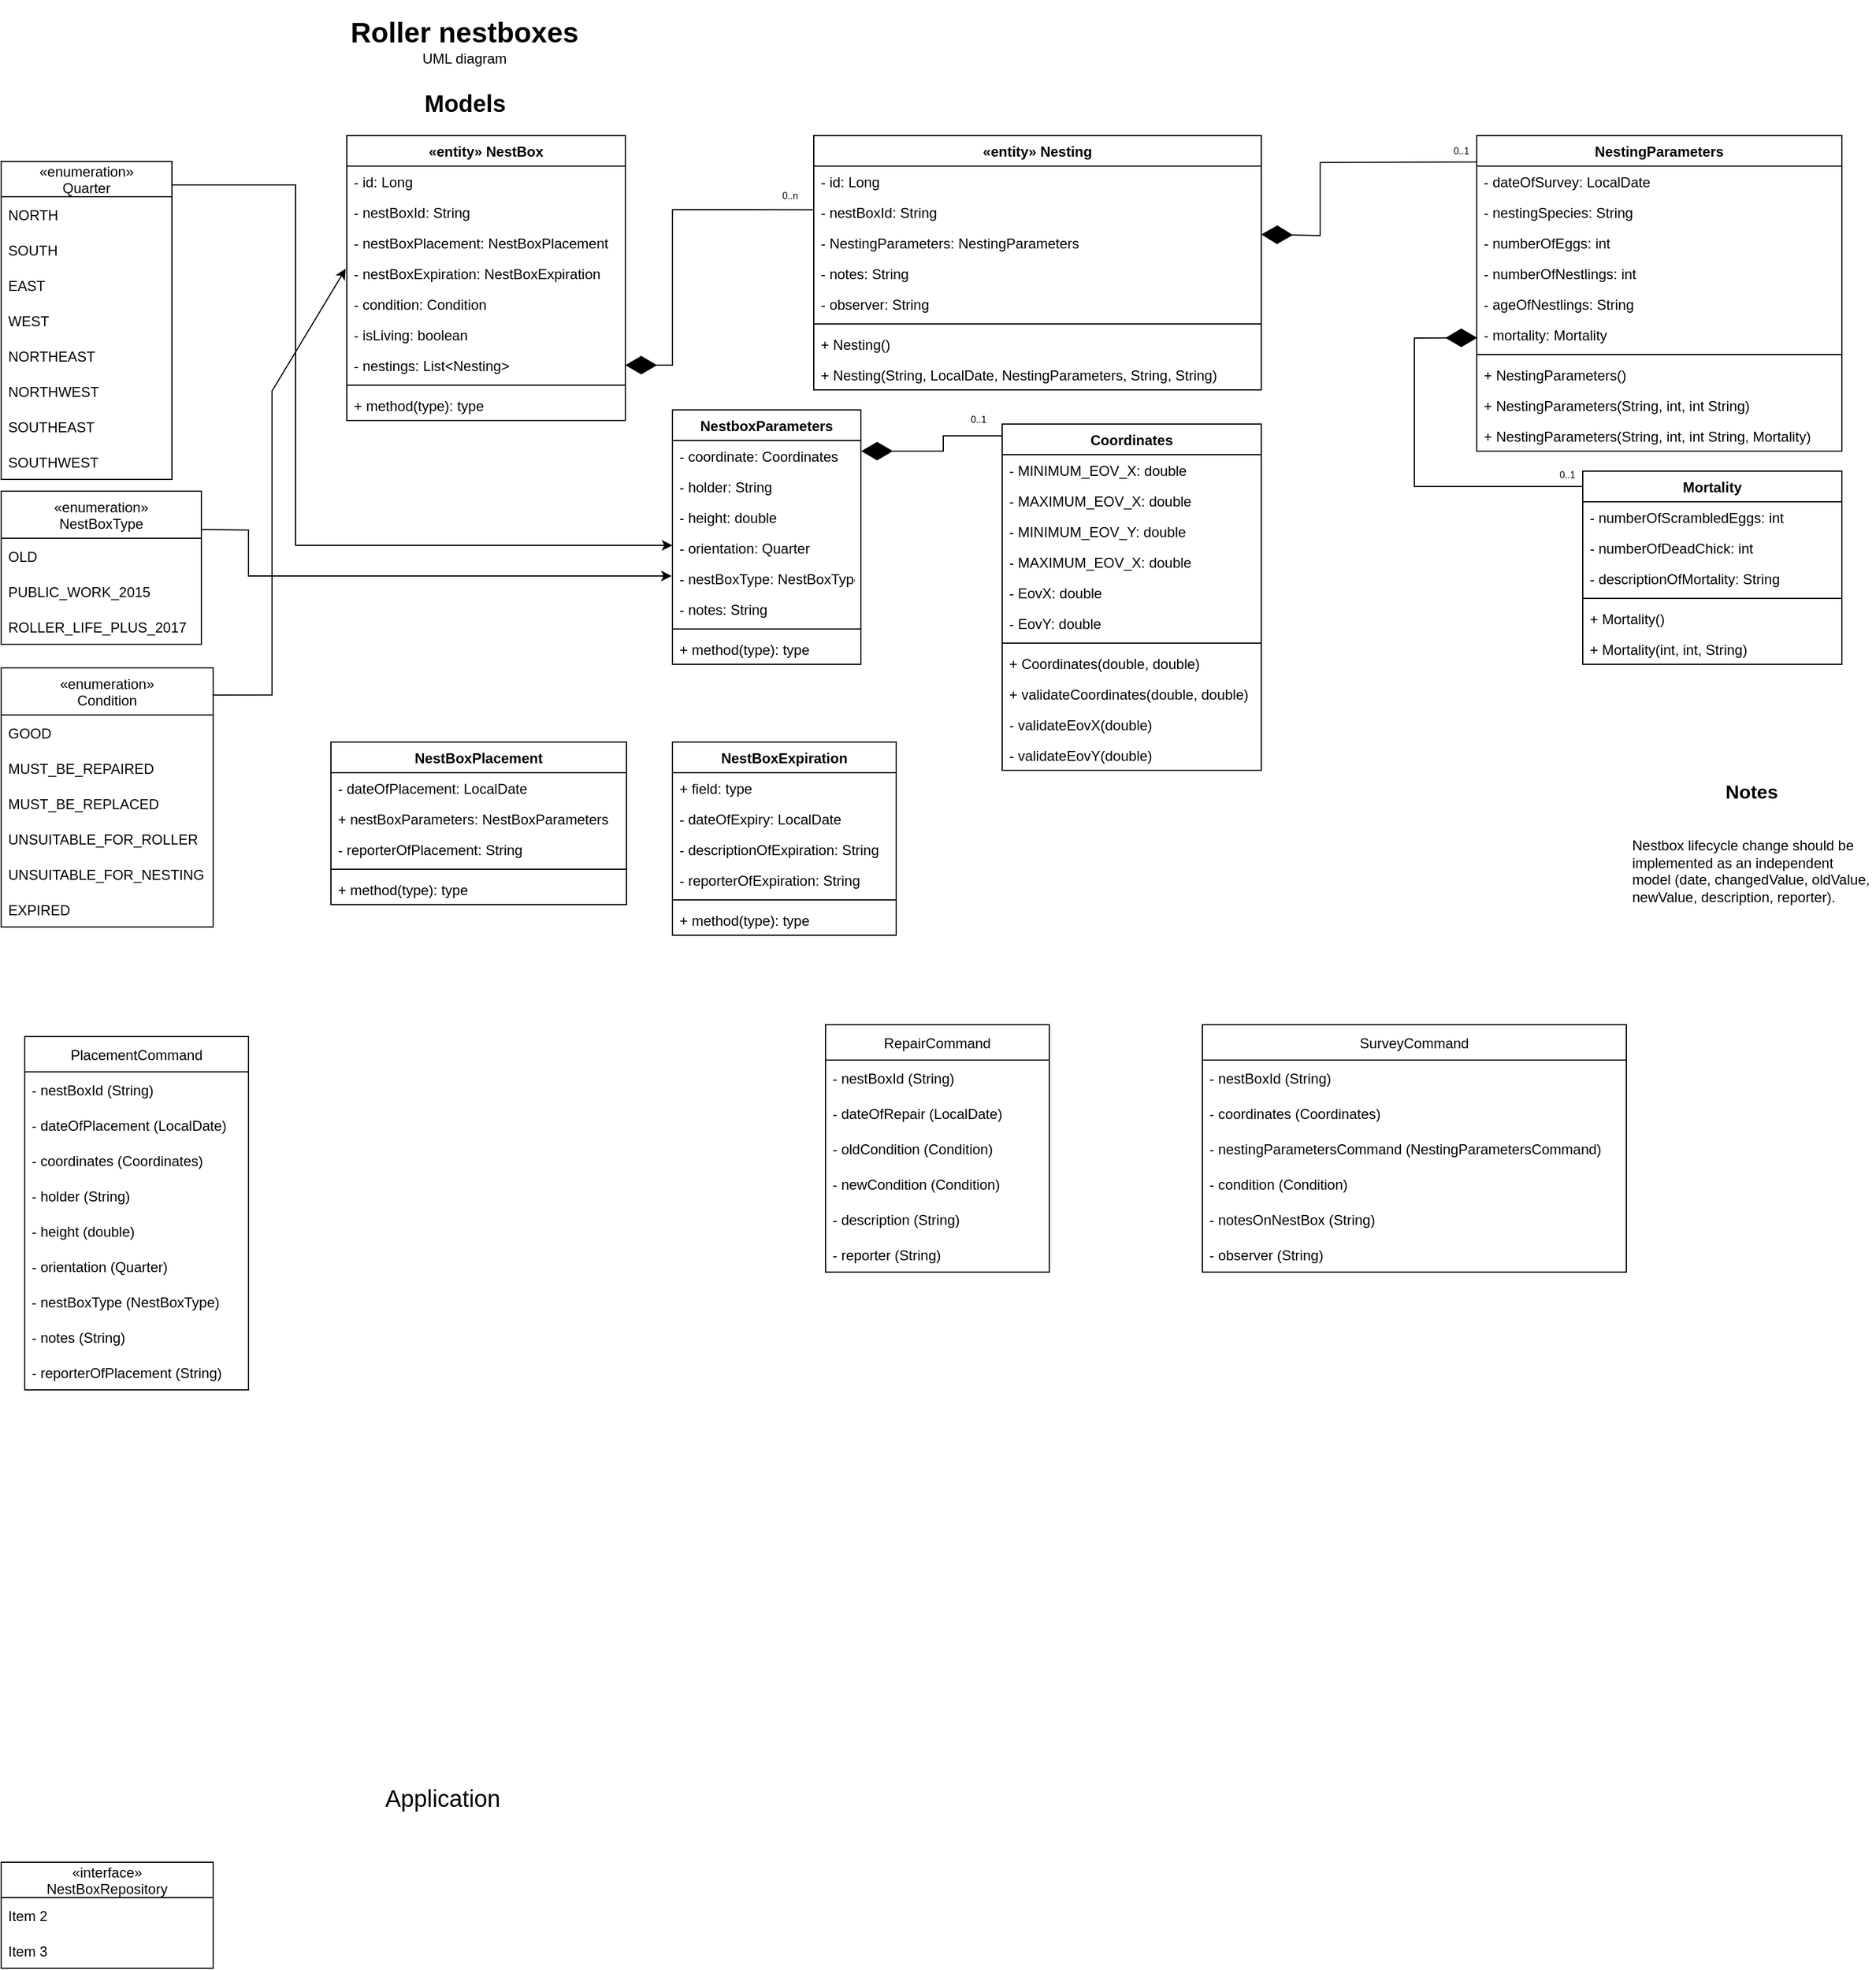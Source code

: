 <mxfile version="19.0.2" type="device"><diagram id="IEPhArnREAXxBO-NgwFs" name="Page-1"><mxGraphModel dx="1673" dy="929" grid="1" gridSize="10" guides="1" tooltips="1" connect="1" arrows="1" fold="1" page="1" pageScale="1" pageWidth="827" pageHeight="1169" background="#FFFFFF" math="0" shadow="0"><root><mxCell id="0"/><mxCell id="1" parent="0"/><mxCell id="TTTDpmGdwki_0RYDSrgb-12" value="&lt;div&gt;&lt;b&gt;&lt;font style=&quot;font-size: 24px;&quot;&gt;Roller nestboxes&lt;/font&gt;&lt;/b&gt;&lt;/div&gt;UML diagram" style="text;html=1;strokeColor=none;fillColor=none;spacing=5;spacingTop=-20;whiteSpace=wrap;overflow=hidden;rounded=0;align=center;verticalAlign=middle;" parent="1" vertex="1"><mxGeometry x="308" y="15" width="211" height="60" as="geometry"/></mxCell><mxCell id="TTTDpmGdwki_0RYDSrgb-71" value="«enumeration»&#xA;Quarter" style="swimlane;fontStyle=0;childLayout=stackLayout;horizontal=1;startSize=30;horizontalStack=0;resizeParent=1;resizeParentMax=0;resizeLast=0;collapsible=1;marginBottom=0;labelBackgroundColor=none;fontSize=12;fillColor=none;" parent="1" vertex="1"><mxGeometry x="20" y="137" width="145" height="270" as="geometry"><mxRectangle x="20" y="100" width="120" height="30" as="alternateBounds"/></mxGeometry></mxCell><mxCell id="TTTDpmGdwki_0RYDSrgb-72" value="NORTH" style="text;strokeColor=none;fillColor=none;align=left;verticalAlign=middle;spacingLeft=4;spacingRight=4;overflow=hidden;points=[[0,0.5],[1,0.5]];portConstraint=eastwest;rotatable=0;labelBackgroundColor=none;fontSize=12;" parent="TTTDpmGdwki_0RYDSrgb-71" vertex="1"><mxGeometry y="30" width="145" height="30" as="geometry"/></mxCell><mxCell id="TTTDpmGdwki_0RYDSrgb-73" value="SOUTH" style="text;strokeColor=none;fillColor=none;align=left;verticalAlign=middle;spacingLeft=4;spacingRight=4;overflow=hidden;points=[[0,0.5],[1,0.5]];portConstraint=eastwest;rotatable=0;labelBackgroundColor=none;fontSize=12;" parent="TTTDpmGdwki_0RYDSrgb-71" vertex="1"><mxGeometry y="60" width="145" height="30" as="geometry"/></mxCell><mxCell id="TTTDpmGdwki_0RYDSrgb-74" value="EAST" style="text;strokeColor=none;fillColor=none;align=left;verticalAlign=middle;spacingLeft=4;spacingRight=4;overflow=hidden;points=[[0,0.5],[1,0.5]];portConstraint=eastwest;rotatable=0;labelBackgroundColor=none;fontSize=12;" parent="TTTDpmGdwki_0RYDSrgb-71" vertex="1"><mxGeometry y="90" width="145" height="30" as="geometry"/></mxCell><mxCell id="TTTDpmGdwki_0RYDSrgb-75" value="WEST" style="text;strokeColor=none;fillColor=none;align=left;verticalAlign=middle;spacingLeft=4;spacingRight=4;overflow=hidden;points=[[0,0.5],[1,0.5]];portConstraint=eastwest;rotatable=0;labelBackgroundColor=none;fontSize=12;" parent="TTTDpmGdwki_0RYDSrgb-71" vertex="1"><mxGeometry y="120" width="145" height="30" as="geometry"/></mxCell><mxCell id="TTTDpmGdwki_0RYDSrgb-76" value="NORTHEAST" style="text;strokeColor=none;fillColor=none;align=left;verticalAlign=middle;spacingLeft=4;spacingRight=4;overflow=hidden;points=[[0,0.5],[1,0.5]];portConstraint=eastwest;rotatable=0;labelBackgroundColor=none;fontSize=12;" parent="TTTDpmGdwki_0RYDSrgb-71" vertex="1"><mxGeometry y="150" width="145" height="30" as="geometry"/></mxCell><mxCell id="TTTDpmGdwki_0RYDSrgb-77" value="NORTHWEST" style="text;strokeColor=none;fillColor=none;align=left;verticalAlign=middle;spacingLeft=4;spacingRight=4;overflow=hidden;points=[[0,0.5],[1,0.5]];portConstraint=eastwest;rotatable=0;labelBackgroundColor=none;fontSize=12;" parent="TTTDpmGdwki_0RYDSrgb-71" vertex="1"><mxGeometry y="180" width="145" height="30" as="geometry"/></mxCell><mxCell id="TTTDpmGdwki_0RYDSrgb-78" value="SOUTHEAST" style="text;strokeColor=none;fillColor=none;align=left;verticalAlign=middle;spacingLeft=4;spacingRight=4;overflow=hidden;points=[[0,0.5],[1,0.5]];portConstraint=eastwest;rotatable=0;labelBackgroundColor=none;fontSize=12;" parent="TTTDpmGdwki_0RYDSrgb-71" vertex="1"><mxGeometry y="210" width="145" height="30" as="geometry"/></mxCell><mxCell id="TTTDpmGdwki_0RYDSrgb-79" value="SOUTHWEST" style="text;strokeColor=none;fillColor=none;align=left;verticalAlign=middle;spacingLeft=4;spacingRight=4;overflow=hidden;points=[[0,0.5],[1,0.5]];portConstraint=eastwest;rotatable=0;labelBackgroundColor=none;fontSize=12;" parent="TTTDpmGdwki_0RYDSrgb-71" vertex="1"><mxGeometry y="240" width="145" height="30" as="geometry"/></mxCell><mxCell id="TTTDpmGdwki_0RYDSrgb-83" value="" style="endArrow=classic;html=1;rounded=0;labelBackgroundColor=none;fontSize=12;exitX=1.002;exitY=0.074;exitDx=0;exitDy=0;exitPerimeter=0;entryX=0;entryY=0.423;entryDx=0;entryDy=0;entryPerimeter=0;" parent="1" source="TTTDpmGdwki_0RYDSrgb-71" target="0lpxt2IIvBe8jApbLc8z-17" edge="1"><mxGeometry width="50" height="50" relative="1" as="geometry"><mxPoint x="170" y="157" as="sourcePoint"/><mxPoint x="420" y="360" as="targetPoint"/><Array as="points"><mxPoint x="270" y="157"/><mxPoint x="270" y="463"/></Array></mxGeometry></mxCell><mxCell id="TTTDpmGdwki_0RYDSrgb-84" value="«enumeration»&#xA;NestBoxType" style="swimlane;fontStyle=0;childLayout=stackLayout;horizontal=1;startSize=40;horizontalStack=0;resizeParent=1;resizeParentMax=0;resizeLast=0;collapsible=1;marginBottom=0;labelBackgroundColor=none;fontSize=12;fillColor=none;verticalAlign=middle;" parent="1" vertex="1"><mxGeometry x="20" y="417" width="170" height="130" as="geometry"><mxRectangle x="20" y="380" width="120" height="40" as="alternateBounds"/></mxGeometry></mxCell><mxCell id="TTTDpmGdwki_0RYDSrgb-85" value="OLD" style="text;strokeColor=none;fillColor=none;align=left;verticalAlign=middle;spacingLeft=4;spacingRight=4;overflow=hidden;points=[[0,0.5],[1,0.5]];portConstraint=eastwest;rotatable=0;labelBackgroundColor=none;fontSize=12;" parent="TTTDpmGdwki_0RYDSrgb-84" vertex="1"><mxGeometry y="40" width="170" height="30" as="geometry"/></mxCell><mxCell id="TTTDpmGdwki_0RYDSrgb-86" value="PUBLIC_WORK_2015" style="text;strokeColor=none;fillColor=none;align=left;verticalAlign=middle;spacingLeft=4;spacingRight=4;overflow=hidden;points=[[0,0.5],[1,0.5]];portConstraint=eastwest;rotatable=0;labelBackgroundColor=none;fontSize=12;" parent="TTTDpmGdwki_0RYDSrgb-84" vertex="1"><mxGeometry y="70" width="170" height="30" as="geometry"/></mxCell><mxCell id="TTTDpmGdwki_0RYDSrgb-87" value="ROLLER_LIFE_PLUS_2017" style="text;strokeColor=none;fillColor=none;align=left;verticalAlign=middle;spacingLeft=4;spacingRight=4;overflow=hidden;points=[[0,0.5],[1,0.5]];portConstraint=eastwest;rotatable=0;labelBackgroundColor=none;fontSize=12;" parent="TTTDpmGdwki_0RYDSrgb-84" vertex="1"><mxGeometry y="100" width="170" height="30" as="geometry"/></mxCell><mxCell id="TTTDpmGdwki_0RYDSrgb-93" value="" style="endArrow=classic;html=1;rounded=0;labelBackgroundColor=none;fontSize=12;exitX=1;exitY=0.25;exitDx=0;exitDy=0;entryX=-0.004;entryY=0.423;entryDx=0;entryDy=0;entryPerimeter=0;" parent="1" source="TTTDpmGdwki_0RYDSrgb-84" target="0lpxt2IIvBe8jApbLc8z-14" edge="1"><mxGeometry width="50" height="50" relative="1" as="geometry"><mxPoint x="270" y="437" as="sourcePoint"/><mxPoint x="319.19" y="449.99" as="targetPoint"/><Array as="points"><mxPoint x="230" y="450"/><mxPoint x="230" y="489"/></Array></mxGeometry></mxCell><mxCell id="TTTDpmGdwki_0RYDSrgb-94" value="«enumeration»&#xA;Condition" style="swimlane;fontStyle=0;childLayout=stackLayout;horizontal=1;startSize=40;horizontalStack=0;resizeParent=1;resizeParentMax=0;resizeLast=0;collapsible=1;marginBottom=0;labelBackgroundColor=none;fontSize=12;fillColor=none;verticalAlign=middle;" parent="1" vertex="1"><mxGeometry x="20" y="567" width="180" height="220" as="geometry"><mxRectangle x="20" y="530" width="120" height="40" as="alternateBounds"/></mxGeometry></mxCell><mxCell id="TTTDpmGdwki_0RYDSrgb-95" value="GOOD" style="text;strokeColor=none;fillColor=none;align=left;verticalAlign=middle;spacingLeft=4;spacingRight=4;overflow=hidden;points=[[0,0.5],[1,0.5]];portConstraint=eastwest;rotatable=0;labelBackgroundColor=none;fontSize=12;" parent="TTTDpmGdwki_0RYDSrgb-94" vertex="1"><mxGeometry y="40" width="180" height="30" as="geometry"/></mxCell><mxCell id="TTTDpmGdwki_0RYDSrgb-96" value="MUST_BE_REPAIRED" style="text;strokeColor=none;fillColor=none;align=left;verticalAlign=middle;spacingLeft=4;spacingRight=4;overflow=hidden;points=[[0,0.5],[1,0.5]];portConstraint=eastwest;rotatable=0;labelBackgroundColor=none;fontSize=12;" parent="TTTDpmGdwki_0RYDSrgb-94" vertex="1"><mxGeometry y="70" width="180" height="30" as="geometry"/></mxCell><mxCell id="TTTDpmGdwki_0RYDSrgb-97" value="MUST_BE_REPLACED" style="text;strokeColor=none;fillColor=none;align=left;verticalAlign=middle;spacingLeft=4;spacingRight=4;overflow=hidden;points=[[0,0.5],[1,0.5]];portConstraint=eastwest;rotatable=0;labelBackgroundColor=none;fontSize=12;" parent="TTTDpmGdwki_0RYDSrgb-94" vertex="1"><mxGeometry y="100" width="180" height="30" as="geometry"/></mxCell><mxCell id="TTTDpmGdwki_0RYDSrgb-98" value="UNSUITABLE_FOR_ROLLER" style="text;strokeColor=none;fillColor=none;align=left;verticalAlign=middle;spacingLeft=4;spacingRight=4;overflow=hidden;points=[[0,0.5],[1,0.5]];portConstraint=eastwest;rotatable=0;labelBackgroundColor=none;fontSize=12;" parent="TTTDpmGdwki_0RYDSrgb-94" vertex="1"><mxGeometry y="130" width="180" height="30" as="geometry"/></mxCell><mxCell id="TTTDpmGdwki_0RYDSrgb-99" value="UNSUITABLE_FOR_NESTING" style="text;strokeColor=none;fillColor=none;align=left;verticalAlign=middle;spacingLeft=4;spacingRight=4;overflow=hidden;points=[[0,0.5],[1,0.5]];portConstraint=eastwest;rotatable=0;labelBackgroundColor=none;fontSize=12;" parent="TTTDpmGdwki_0RYDSrgb-94" vertex="1"><mxGeometry y="160" width="180" height="30" as="geometry"/></mxCell><mxCell id="TTTDpmGdwki_0RYDSrgb-135" value="EXPIRED" style="text;strokeColor=none;fillColor=none;align=left;verticalAlign=middle;spacingLeft=4;spacingRight=4;overflow=hidden;points=[[0,0.5],[1,0.5]];portConstraint=eastwest;rotatable=0;labelBackgroundColor=none;fontSize=12;" parent="TTTDpmGdwki_0RYDSrgb-94" vertex="1"><mxGeometry y="190" width="180" height="30" as="geometry"/></mxCell><mxCell id="TTTDpmGdwki_0RYDSrgb-100" value="" style="endArrow=classic;html=1;rounded=0;labelBackgroundColor=none;fontSize=12;entryX=-0.004;entryY=0.353;entryDx=0;entryDy=0;exitX=1.001;exitY=0.105;exitDx=0;exitDy=0;exitPerimeter=0;entryPerimeter=0;" parent="1" source="TTTDpmGdwki_0RYDSrgb-94" target="0lpxt2IIvBe8jApbLc8z-15" edge="1"><mxGeometry width="50" height="50" relative="1" as="geometry"><mxPoint x="190" y="587" as="sourcePoint"/><mxPoint x="319.19" y="478.76" as="targetPoint"/><Array as="points"><mxPoint x="250" y="590"/><mxPoint x="250" y="332"/></Array></mxGeometry></mxCell><mxCell id="TTTDpmGdwki_0RYDSrgb-106" value="«interface»&#xA;NestBoxRepository" style="swimlane;fontStyle=0;childLayout=stackLayout;horizontal=1;startSize=30;horizontalStack=0;resizeParent=1;resizeParentMax=0;resizeLast=0;collapsible=1;marginBottom=0;labelBackgroundColor=none;fontSize=12;fillColor=none;" parent="1" vertex="1"><mxGeometry x="20" y="1581" width="180" height="90" as="geometry"/></mxCell><mxCell id="TTTDpmGdwki_0RYDSrgb-108" value="Item 2" style="text;strokeColor=none;fillColor=none;align=left;verticalAlign=middle;spacingLeft=4;spacingRight=4;overflow=hidden;points=[[0,0.5],[1,0.5]];portConstraint=eastwest;rotatable=0;labelBackgroundColor=none;fontSize=12;" parent="TTTDpmGdwki_0RYDSrgb-106" vertex="1"><mxGeometry y="30" width="180" height="30" as="geometry"/></mxCell><mxCell id="TTTDpmGdwki_0RYDSrgb-109" value="Item 3" style="text;strokeColor=none;fillColor=none;align=left;verticalAlign=middle;spacingLeft=4;spacingRight=4;overflow=hidden;points=[[0,0.5],[1,0.5]];portConstraint=eastwest;rotatable=0;labelBackgroundColor=none;fontSize=12;" parent="TTTDpmGdwki_0RYDSrgb-106" vertex="1"><mxGeometry y="60" width="180" height="30" as="geometry"/></mxCell><mxCell id="TTTDpmGdwki_0RYDSrgb-111" value="SurveyCommand" style="swimlane;fontStyle=0;childLayout=stackLayout;horizontal=1;startSize=30;horizontalStack=0;resizeParent=1;resizeParentMax=0;resizeLast=0;collapsible=1;marginBottom=0;labelBackgroundColor=none;fontSize=12;fillColor=none;" parent="1" vertex="1"><mxGeometry x="1040" y="870" width="360" height="210" as="geometry"/></mxCell><mxCell id="TTTDpmGdwki_0RYDSrgb-112" value="- nestBoxId (String)" style="text;strokeColor=none;fillColor=none;align=left;verticalAlign=middle;spacingLeft=4;spacingRight=4;overflow=hidden;points=[[0,0.5],[1,0.5]];portConstraint=eastwest;rotatable=0;labelBackgroundColor=none;fontSize=12;" parent="TTTDpmGdwki_0RYDSrgb-111" vertex="1"><mxGeometry y="30" width="360" height="30" as="geometry"/></mxCell><mxCell id="TTTDpmGdwki_0RYDSrgb-142" value="- coordinates (Coordinates)" style="text;strokeColor=none;fillColor=none;align=left;verticalAlign=middle;spacingLeft=4;spacingRight=4;overflow=hidden;points=[[0,0.5],[1,0.5]];portConstraint=eastwest;rotatable=0;labelBackgroundColor=none;fontSize=12;" parent="TTTDpmGdwki_0RYDSrgb-111" vertex="1"><mxGeometry y="60" width="360" height="30" as="geometry"/></mxCell><mxCell id="0lpxt2IIvBe8jApbLc8z-28" value="- nestingParametersCommand (NestingParametersCommand)" style="text;strokeColor=none;fillColor=none;align=left;verticalAlign=middle;spacingLeft=4;spacingRight=4;overflow=hidden;points=[[0,0.5],[1,0.5]];portConstraint=eastwest;rotatable=0;labelBackgroundColor=none;fontSize=12;" vertex="1" parent="TTTDpmGdwki_0RYDSrgb-111"><mxGeometry y="90" width="360" height="30" as="geometry"/></mxCell><mxCell id="TTTDpmGdwki_0RYDSrgb-138" value="- condition (Condition)" style="text;strokeColor=none;fillColor=none;align=left;verticalAlign=middle;spacingLeft=4;spacingRight=4;overflow=hidden;points=[[0,0.5],[1,0.5]];portConstraint=eastwest;rotatable=0;labelBackgroundColor=none;fontSize=12;" parent="TTTDpmGdwki_0RYDSrgb-111" vertex="1"><mxGeometry y="120" width="360" height="30" as="geometry"/></mxCell><mxCell id="TTTDpmGdwki_0RYDSrgb-139" value="- notesOnNestBox (String)" style="text;strokeColor=none;fillColor=none;align=left;verticalAlign=middle;spacingLeft=4;spacingRight=4;overflow=hidden;points=[[0,0.5],[1,0.5]];portConstraint=eastwest;rotatable=0;labelBackgroundColor=none;fontSize=12;" parent="TTTDpmGdwki_0RYDSrgb-111" vertex="1"><mxGeometry y="150" width="360" height="30" as="geometry"/></mxCell><mxCell id="TTTDpmGdwki_0RYDSrgb-140" value="- observer (String)" style="text;strokeColor=none;fillColor=none;align=left;verticalAlign=middle;spacingLeft=4;spacingRight=4;overflow=hidden;points=[[0,0.5],[1,0.5]];portConstraint=eastwest;rotatable=0;labelBackgroundColor=none;fontSize=12;" parent="TTTDpmGdwki_0RYDSrgb-111" vertex="1"><mxGeometry y="180" width="360" height="30" as="geometry"/></mxCell><mxCell id="TTTDpmGdwki_0RYDSrgb-115" value="&lt;b&gt;&lt;font style=&quot;font-size: 20px;&quot;&gt;Models&lt;/font&gt;&lt;/b&gt;" style="text;html=1;strokeColor=none;fillColor=none;spacing=5;spacingTop=-27;whiteSpace=wrap;overflow=hidden;rounded=0;labelBackgroundColor=none;fontSize=12;align=center;verticalAlign=middle;" parent="1" vertex="1"><mxGeometry x="319" y="85" width="190" height="30" as="geometry"/></mxCell><mxCell id="TTTDpmGdwki_0RYDSrgb-117" value="&lt;font style=&quot;font-size: 20px;&quot;&gt;Application&lt;/font&gt;" style="text;html=1;strokeColor=none;fillColor=none;spacing=5;spacingTop=-20;whiteSpace=wrap;overflow=hidden;rounded=0;labelBackgroundColor=none;fontSize=12;align=center;verticalAlign=middle;" parent="1" vertex="1"><mxGeometry x="260" y="1521" width="270" height="30" as="geometry"/></mxCell><mxCell id="TTTDpmGdwki_0RYDSrgb-118" value="PlacementCommand" style="swimlane;fontStyle=0;childLayout=stackLayout;horizontal=1;startSize=30;horizontalStack=0;resizeParent=1;resizeParentMax=0;resizeLast=0;collapsible=1;marginBottom=0;labelBackgroundColor=none;fontSize=12;fillColor=none;" parent="1" vertex="1"><mxGeometry x="40" y="880" width="190" height="300" as="geometry"/></mxCell><mxCell id="TTTDpmGdwki_0RYDSrgb-119" value="- nestBoxId (String)" style="text;strokeColor=none;fillColor=none;align=left;verticalAlign=middle;spacingLeft=4;spacingRight=4;overflow=hidden;points=[[0,0.5],[1,0.5]];portConstraint=eastwest;rotatable=0;labelBackgroundColor=none;fontSize=12;" parent="TTTDpmGdwki_0RYDSrgb-118" vertex="1"><mxGeometry y="30" width="190" height="30" as="geometry"/></mxCell><mxCell id="TTTDpmGdwki_0RYDSrgb-120" value="- dateOfPlacement (LocalDate)" style="text;strokeColor=none;fillColor=none;align=left;verticalAlign=middle;spacingLeft=4;spacingRight=4;overflow=hidden;points=[[0,0.5],[1,0.5]];portConstraint=eastwest;rotatable=0;labelBackgroundColor=none;fontSize=12;" parent="TTTDpmGdwki_0RYDSrgb-118" vertex="1"><mxGeometry y="60" width="190" height="30" as="geometry"/></mxCell><mxCell id="TTTDpmGdwki_0RYDSrgb-121" value="- coordinates (Coordinates)" style="text;strokeColor=none;fillColor=none;align=left;verticalAlign=middle;spacingLeft=4;spacingRight=4;overflow=hidden;points=[[0,0.5],[1,0.5]];portConstraint=eastwest;rotatable=0;labelBackgroundColor=none;fontSize=12;" parent="TTTDpmGdwki_0RYDSrgb-118" vertex="1"><mxGeometry y="90" width="190" height="30" as="geometry"/></mxCell><mxCell id="TTTDpmGdwki_0RYDSrgb-144" value="- holder (String)" style="text;strokeColor=none;fillColor=none;align=left;verticalAlign=middle;spacingLeft=4;spacingRight=4;overflow=hidden;points=[[0,0.5],[1,0.5]];portConstraint=eastwest;rotatable=0;labelBackgroundColor=none;fontSize=12;" parent="TTTDpmGdwki_0RYDSrgb-118" vertex="1"><mxGeometry y="120" width="190" height="30" as="geometry"/></mxCell><mxCell id="TTTDpmGdwki_0RYDSrgb-145" value="- height (double)" style="text;strokeColor=none;fillColor=none;align=left;verticalAlign=middle;spacingLeft=4;spacingRight=4;overflow=hidden;points=[[0,0.5],[1,0.5]];portConstraint=eastwest;rotatable=0;labelBackgroundColor=none;fontSize=12;" parent="TTTDpmGdwki_0RYDSrgb-118" vertex="1"><mxGeometry y="150" width="190" height="30" as="geometry"/></mxCell><mxCell id="TTTDpmGdwki_0RYDSrgb-146" value="- orientation (Quarter)" style="text;strokeColor=none;fillColor=none;align=left;verticalAlign=middle;spacingLeft=4;spacingRight=4;overflow=hidden;points=[[0,0.5],[1,0.5]];portConstraint=eastwest;rotatable=0;labelBackgroundColor=none;fontSize=12;" parent="TTTDpmGdwki_0RYDSrgb-118" vertex="1"><mxGeometry y="180" width="190" height="30" as="geometry"/></mxCell><mxCell id="TTTDpmGdwki_0RYDSrgb-147" value="- nestBoxType (NestBoxType)" style="text;strokeColor=none;fillColor=none;align=left;verticalAlign=middle;spacingLeft=4;spacingRight=4;overflow=hidden;points=[[0,0.5],[1,0.5]];portConstraint=eastwest;rotatable=0;labelBackgroundColor=none;fontSize=12;" parent="TTTDpmGdwki_0RYDSrgb-118" vertex="1"><mxGeometry y="210" width="190" height="30" as="geometry"/></mxCell><mxCell id="TTTDpmGdwki_0RYDSrgb-148" value="- notes (String)" style="text;strokeColor=none;fillColor=none;align=left;verticalAlign=middle;spacingLeft=4;spacingRight=4;overflow=hidden;points=[[0,0.5],[1,0.5]];portConstraint=eastwest;rotatable=0;labelBackgroundColor=none;fontSize=12;" parent="TTTDpmGdwki_0RYDSrgb-118" vertex="1"><mxGeometry y="240" width="190" height="30" as="geometry"/></mxCell><mxCell id="TTTDpmGdwki_0RYDSrgb-149" value="- reporterOfPlacement (String)" style="text;strokeColor=none;fillColor=none;align=left;verticalAlign=middle;spacingLeft=4;spacingRight=4;overflow=hidden;points=[[0,0.5],[1,0.5]];portConstraint=eastwest;rotatable=0;labelBackgroundColor=none;fontSize=12;" parent="TTTDpmGdwki_0RYDSrgb-118" vertex="1"><mxGeometry y="270" width="190" height="30" as="geometry"/></mxCell><mxCell id="TTTDpmGdwki_0RYDSrgb-122" value="RepairCommand" style="swimlane;fontStyle=0;childLayout=stackLayout;horizontal=1;startSize=30;horizontalStack=0;resizeParent=1;resizeParentMax=0;resizeLast=0;collapsible=1;marginBottom=0;labelBackgroundColor=none;fontSize=12;fillColor=none;" parent="1" vertex="1"><mxGeometry x="720" y="870" width="190" height="210" as="geometry"/></mxCell><mxCell id="TTTDpmGdwki_0RYDSrgb-153" value="- nestBoxId (String)" style="text;strokeColor=none;fillColor=none;align=left;verticalAlign=middle;spacingLeft=4;spacingRight=4;overflow=hidden;points=[[0,0.5],[1,0.5]];portConstraint=eastwest;rotatable=0;labelBackgroundColor=none;fontSize=12;" parent="TTTDpmGdwki_0RYDSrgb-122" vertex="1"><mxGeometry y="30" width="190" height="30" as="geometry"/></mxCell><mxCell id="TTTDpmGdwki_0RYDSrgb-123" value="- dateOfRepair (LocalDate)" style="text;strokeColor=none;fillColor=none;align=left;verticalAlign=middle;spacingLeft=4;spacingRight=4;overflow=hidden;points=[[0,0.5],[1,0.5]];portConstraint=eastwest;rotatable=0;labelBackgroundColor=none;fontSize=12;" parent="TTTDpmGdwki_0RYDSrgb-122" vertex="1"><mxGeometry y="60" width="190" height="30" as="geometry"/></mxCell><mxCell id="TTTDpmGdwki_0RYDSrgb-124" value="- oldCondition (Condition)" style="text;strokeColor=none;fillColor=none;align=left;verticalAlign=middle;spacingLeft=4;spacingRight=4;overflow=hidden;points=[[0,0.5],[1,0.5]];portConstraint=eastwest;rotatable=0;labelBackgroundColor=none;fontSize=12;" parent="TTTDpmGdwki_0RYDSrgb-122" vertex="1"><mxGeometry y="90" width="190" height="30" as="geometry"/></mxCell><mxCell id="TTTDpmGdwki_0RYDSrgb-125" value="- newCondition (Condition)" style="text;strokeColor=none;fillColor=none;align=left;verticalAlign=middle;spacingLeft=4;spacingRight=4;overflow=hidden;points=[[0,0.5],[1,0.5]];portConstraint=eastwest;rotatable=0;labelBackgroundColor=none;fontSize=12;" parent="TTTDpmGdwki_0RYDSrgb-122" vertex="1"><mxGeometry y="120" width="190" height="30" as="geometry"/></mxCell><mxCell id="TTTDpmGdwki_0RYDSrgb-154" value="- description (String)" style="text;strokeColor=none;fillColor=none;align=left;verticalAlign=middle;spacingLeft=4;spacingRight=4;overflow=hidden;points=[[0,0.5],[1,0.5]];portConstraint=eastwest;rotatable=0;labelBackgroundColor=none;fontSize=12;" parent="TTTDpmGdwki_0RYDSrgb-122" vertex="1"><mxGeometry y="150" width="190" height="30" as="geometry"/></mxCell><mxCell id="TTTDpmGdwki_0RYDSrgb-155" value="- reporter (String)" style="text;strokeColor=none;fillColor=none;align=left;verticalAlign=middle;spacingLeft=4;spacingRight=4;overflow=hidden;points=[[0,0.5],[1,0.5]];portConstraint=eastwest;rotatable=0;labelBackgroundColor=none;fontSize=12;" parent="TTTDpmGdwki_0RYDSrgb-122" vertex="1"><mxGeometry y="180" width="190" height="30" as="geometry"/></mxCell><mxCell id="TTTDpmGdwki_0RYDSrgb-143" value="&lt;h1 align=&quot;center&quot;&gt;&lt;font style=&quot;font-size: 16px;&quot;&gt;Notes&lt;/font&gt;&lt;/h1&gt;&lt;p style=&quot;font-size: 12px;&quot;&gt;Nestbox lifecycle change should be implemented as an independent model (date, changedValue, oldValue, newValue, description, reporter).&lt;/p&gt;" style="text;html=1;strokeColor=none;fillColor=none;spacing=5;spacingTop=-20;whiteSpace=wrap;overflow=hidden;rounded=0;labelBackgroundColor=none;fontSize=18;" parent="1" vertex="1"><mxGeometry x="1400" y="630" width="211" height="157" as="geometry"/></mxCell><mxCell id="TTTDpmGdwki_0RYDSrgb-164" value="Coordinates" style="swimlane;fontStyle=1;align=center;verticalAlign=top;childLayout=stackLayout;horizontal=1;startSize=26;horizontalStack=0;resizeParent=1;resizeParentMax=0;resizeLast=0;collapsible=1;marginBottom=0;labelBackgroundColor=none;fontSize=12;fillColor=none;" parent="1" vertex="1"><mxGeometry x="870" y="360" width="220" height="294" as="geometry"/></mxCell><mxCell id="TTTDpmGdwki_0RYDSrgb-173" value="- MINIMUM_EOV_X: double" style="text;strokeColor=none;fillColor=none;align=left;verticalAlign=top;spacingLeft=4;spacingRight=4;overflow=hidden;rotatable=0;points=[[0,0.5],[1,0.5]];portConstraint=eastwest;labelBackgroundColor=none;fontSize=12;" parent="TTTDpmGdwki_0RYDSrgb-164" vertex="1"><mxGeometry y="26" width="220" height="26" as="geometry"/></mxCell><mxCell id="TTTDpmGdwki_0RYDSrgb-175" value="- MAXIMUM_EOV_X: double" style="text;strokeColor=none;fillColor=none;align=left;verticalAlign=top;spacingLeft=4;spacingRight=4;overflow=hidden;rotatable=0;points=[[0,0.5],[1,0.5]];portConstraint=eastwest;labelBackgroundColor=none;fontSize=12;" parent="TTTDpmGdwki_0RYDSrgb-164" vertex="1"><mxGeometry y="52" width="220" height="26" as="geometry"/></mxCell><mxCell id="TTTDpmGdwki_0RYDSrgb-176" value="- MINIMUM_EOV_Y: double" style="text;strokeColor=none;fillColor=none;align=left;verticalAlign=top;spacingLeft=4;spacingRight=4;overflow=hidden;rotatable=0;points=[[0,0.5],[1,0.5]];portConstraint=eastwest;labelBackgroundColor=none;fontSize=12;" parent="TTTDpmGdwki_0RYDSrgb-164" vertex="1"><mxGeometry y="78" width="220" height="26" as="geometry"/></mxCell><mxCell id="TTTDpmGdwki_0RYDSrgb-177" value="- MAXIMUM_EOV_X: double" style="text;strokeColor=none;fillColor=none;align=left;verticalAlign=top;spacingLeft=4;spacingRight=4;overflow=hidden;rotatable=0;points=[[0,0.5],[1,0.5]];portConstraint=eastwest;labelBackgroundColor=none;fontSize=12;" parent="TTTDpmGdwki_0RYDSrgb-164" vertex="1"><mxGeometry y="104" width="220" height="26" as="geometry"/></mxCell><mxCell id="TTTDpmGdwki_0RYDSrgb-165" value="- EovX: double" style="text;strokeColor=none;fillColor=none;align=left;verticalAlign=top;spacingLeft=4;spacingRight=4;overflow=hidden;rotatable=0;points=[[0,0.5],[1,0.5]];portConstraint=eastwest;labelBackgroundColor=none;fontSize=12;" parent="TTTDpmGdwki_0RYDSrgb-164" vertex="1"><mxGeometry y="130" width="220" height="26" as="geometry"/></mxCell><mxCell id="TTTDpmGdwki_0RYDSrgb-168" value="- EovY: double" style="text;strokeColor=none;fillColor=none;align=left;verticalAlign=top;spacingLeft=4;spacingRight=4;overflow=hidden;rotatable=0;points=[[0,0.5],[1,0.5]];portConstraint=eastwest;labelBackgroundColor=none;fontSize=12;" parent="TTTDpmGdwki_0RYDSrgb-164" vertex="1"><mxGeometry y="156" width="220" height="26" as="geometry"/></mxCell><mxCell id="TTTDpmGdwki_0RYDSrgb-166" value="" style="line;strokeWidth=1;fillColor=none;align=left;verticalAlign=middle;spacingTop=-1;spacingLeft=3;spacingRight=3;rotatable=0;labelPosition=right;points=[];portConstraint=eastwest;labelBackgroundColor=none;fontSize=12;" parent="TTTDpmGdwki_0RYDSrgb-164" vertex="1"><mxGeometry y="182" width="220" height="8" as="geometry"/></mxCell><mxCell id="TTTDpmGdwki_0RYDSrgb-167" value="+ Coordinates(double, double)" style="text;strokeColor=none;fillColor=none;align=left;verticalAlign=top;spacingLeft=4;spacingRight=4;overflow=hidden;rotatable=0;points=[[0,0.5],[1,0.5]];portConstraint=eastwest;labelBackgroundColor=none;fontSize=12;" parent="TTTDpmGdwki_0RYDSrgb-164" vertex="1"><mxGeometry y="190" width="220" height="26" as="geometry"/></mxCell><mxCell id="TTTDpmGdwki_0RYDSrgb-169" value="+ validateCoordinates(double, double)" style="text;strokeColor=none;fillColor=none;align=left;verticalAlign=top;spacingLeft=4;spacingRight=4;overflow=hidden;rotatable=0;points=[[0,0.5],[1,0.5]];portConstraint=eastwest;labelBackgroundColor=none;fontSize=12;" parent="TTTDpmGdwki_0RYDSrgb-164" vertex="1"><mxGeometry y="216" width="220" height="26" as="geometry"/></mxCell><mxCell id="TTTDpmGdwki_0RYDSrgb-170" value="- validateEovX(double)" style="text;strokeColor=none;fillColor=none;align=left;verticalAlign=top;spacingLeft=4;spacingRight=4;overflow=hidden;rotatable=0;points=[[0,0.5],[1,0.5]];portConstraint=eastwest;labelBackgroundColor=none;fontSize=12;" parent="TTTDpmGdwki_0RYDSrgb-164" vertex="1"><mxGeometry y="242" width="220" height="26" as="geometry"/></mxCell><mxCell id="TTTDpmGdwki_0RYDSrgb-172" value="- validateEovY(double)" style="text;strokeColor=none;fillColor=none;align=left;verticalAlign=top;spacingLeft=4;spacingRight=4;overflow=hidden;rotatable=0;points=[[0,0.5],[1,0.5]];portConstraint=eastwest;labelBackgroundColor=none;fontSize=12;" parent="TTTDpmGdwki_0RYDSrgb-164" vertex="1"><mxGeometry y="268" width="220" height="26" as="geometry"/></mxCell><mxCell id="TTTDpmGdwki_0RYDSrgb-178" value="«entity» Nesting" style="swimlane;fontStyle=1;align=center;verticalAlign=top;childLayout=stackLayout;horizontal=1;startSize=26;horizontalStack=0;resizeParent=1;resizeParentMax=0;resizeLast=0;collapsible=1;marginBottom=0;labelBackgroundColor=none;fontSize=12;fillColor=none;" parent="1" vertex="1"><mxGeometry x="710" y="115" width="380" height="216" as="geometry"/></mxCell><mxCell id="TTTDpmGdwki_0RYDSrgb-179" value="- id: Long" style="text;strokeColor=none;fillColor=none;align=left;verticalAlign=top;spacingLeft=4;spacingRight=4;overflow=hidden;rotatable=0;points=[[0,0.5],[1,0.5]];portConstraint=eastwest;labelBackgroundColor=none;fontSize=12;" parent="TTTDpmGdwki_0RYDSrgb-178" vertex="1"><mxGeometry y="26" width="380" height="26" as="geometry"/></mxCell><mxCell id="TTTDpmGdwki_0RYDSrgb-188" value="- nestBoxId: String" style="text;strokeColor=none;fillColor=none;align=left;verticalAlign=top;spacingLeft=4;spacingRight=4;overflow=hidden;rotatable=0;points=[[0,0.5],[1,0.5]];portConstraint=eastwest;labelBackgroundColor=none;fontSize=12;" parent="TTTDpmGdwki_0RYDSrgb-178" vertex="1"><mxGeometry y="52" width="380" height="26" as="geometry"/></mxCell><mxCell id="TTTDpmGdwki_0RYDSrgb-211" value="- NestingParameters: NestingParameters" style="text;strokeColor=none;fillColor=none;align=left;verticalAlign=top;spacingLeft=4;spacingRight=4;overflow=hidden;rotatable=0;points=[[0,0.5],[1,0.5]];portConstraint=eastwest;labelBackgroundColor=none;fontSize=12;" parent="TTTDpmGdwki_0RYDSrgb-178" vertex="1"><mxGeometry y="78" width="380" height="26" as="geometry"/></mxCell><mxCell id="TTTDpmGdwki_0RYDSrgb-192" value="- notes: String" style="text;strokeColor=none;fillColor=none;align=left;verticalAlign=top;spacingLeft=4;spacingRight=4;overflow=hidden;rotatable=0;points=[[0,0.5],[1,0.5]];portConstraint=eastwest;labelBackgroundColor=none;fontSize=12;" parent="TTTDpmGdwki_0RYDSrgb-178" vertex="1"><mxGeometry y="104" width="380" height="26" as="geometry"/></mxCell><mxCell id="TTTDpmGdwki_0RYDSrgb-196" value="- observer: String" style="text;strokeColor=none;fillColor=none;align=left;verticalAlign=top;spacingLeft=4;spacingRight=4;overflow=hidden;rotatable=0;points=[[0,0.5],[1,0.5]];portConstraint=eastwest;labelBackgroundColor=none;fontSize=12;" parent="TTTDpmGdwki_0RYDSrgb-178" vertex="1"><mxGeometry y="130" width="380" height="26" as="geometry"/></mxCell><mxCell id="TTTDpmGdwki_0RYDSrgb-180" value="" style="line;strokeWidth=1;fillColor=none;align=left;verticalAlign=middle;spacingTop=-1;spacingLeft=3;spacingRight=3;rotatable=0;labelPosition=right;points=[];portConstraint=eastwest;labelBackgroundColor=none;fontSize=12;" parent="TTTDpmGdwki_0RYDSrgb-178" vertex="1"><mxGeometry y="156" width="380" height="8" as="geometry"/></mxCell><mxCell id="TTTDpmGdwki_0RYDSrgb-181" value="+ Nesting()" style="text;strokeColor=none;fillColor=none;align=left;verticalAlign=top;spacingLeft=4;spacingRight=4;overflow=hidden;rotatable=0;points=[[0,0.5],[1,0.5]];portConstraint=eastwest;labelBackgroundColor=none;fontSize=12;" parent="TTTDpmGdwki_0RYDSrgb-178" vertex="1"><mxGeometry y="164" width="380" height="26" as="geometry"/></mxCell><mxCell id="TTTDpmGdwki_0RYDSrgb-197" value="+ Nesting(String, LocalDate, NestingParameters, String, String)" style="text;strokeColor=none;fillColor=none;align=left;verticalAlign=top;spacingLeft=4;spacingRight=4;overflow=hidden;rotatable=0;points=[[0,0.5],[1,0.5]];portConstraint=eastwest;labelBackgroundColor=none;fontSize=12;" parent="TTTDpmGdwki_0RYDSrgb-178" vertex="1"><mxGeometry y="190" width="380" height="26" as="geometry"/></mxCell><mxCell id="TTTDpmGdwki_0RYDSrgb-198" value="NestingParameters" style="swimlane;fontStyle=1;align=center;verticalAlign=top;childLayout=stackLayout;horizontal=1;startSize=26;horizontalStack=0;resizeParent=1;resizeParentMax=0;resizeLast=0;collapsible=1;marginBottom=0;labelBackgroundColor=none;fontSize=12;fillColor=none;" parent="1" vertex="1"><mxGeometry x="1273" y="115" width="310" height="268" as="geometry"/></mxCell><mxCell id="TTTDpmGdwki_0RYDSrgb-187" value="- dateOfSurvey: LocalDate" style="text;strokeColor=none;fillColor=none;align=left;verticalAlign=top;spacingLeft=4;spacingRight=4;overflow=hidden;rotatable=0;points=[[0,0.5],[1,0.5]];portConstraint=eastwest;labelBackgroundColor=none;fontSize=12;" parent="TTTDpmGdwki_0RYDSrgb-198" vertex="1"><mxGeometry y="26" width="310" height="26" as="geometry"/></mxCell><mxCell id="TTTDpmGdwki_0RYDSrgb-189" value="- nestingSpecies: String" style="text;strokeColor=none;fillColor=none;align=left;verticalAlign=top;spacingLeft=4;spacingRight=4;overflow=hidden;rotatable=0;points=[[0,0.5],[1,0.5]];portConstraint=eastwest;labelBackgroundColor=none;fontSize=12;" parent="TTTDpmGdwki_0RYDSrgb-198" vertex="1"><mxGeometry y="52" width="310" height="26" as="geometry"/></mxCell><mxCell id="TTTDpmGdwki_0RYDSrgb-186" value="- numberOfEggs: int" style="text;strokeColor=none;fillColor=none;align=left;verticalAlign=top;spacingLeft=4;spacingRight=4;overflow=hidden;rotatable=0;points=[[0,0.5],[1,0.5]];portConstraint=eastwest;labelBackgroundColor=none;fontSize=12;" parent="TTTDpmGdwki_0RYDSrgb-198" vertex="1"><mxGeometry y="78" width="310" height="26" as="geometry"/></mxCell><mxCell id="TTTDpmGdwki_0RYDSrgb-193" value="- numberOfNestlings: int" style="text;strokeColor=none;fillColor=none;align=left;verticalAlign=top;spacingLeft=4;spacingRight=4;overflow=hidden;rotatable=0;points=[[0,0.5],[1,0.5]];portConstraint=eastwest;labelBackgroundColor=none;fontSize=12;" parent="TTTDpmGdwki_0RYDSrgb-198" vertex="1"><mxGeometry y="104" width="310" height="26" as="geometry"/></mxCell><mxCell id="TTTDpmGdwki_0RYDSrgb-190" value="- ageOfNestlings: String&#xA;" style="text;strokeColor=none;fillColor=none;align=left;verticalAlign=top;spacingLeft=4;spacingRight=4;overflow=hidden;rotatable=0;points=[[0,0.5],[1,0.5]];portConstraint=eastwest;labelBackgroundColor=none;fontSize=12;" parent="TTTDpmGdwki_0RYDSrgb-198" vertex="1"><mxGeometry y="130" width="310" height="26" as="geometry"/></mxCell><mxCell id="TTTDpmGdwki_0RYDSrgb-204" value="- mortality: Mortality" style="text;strokeColor=none;fillColor=none;align=left;verticalAlign=top;spacingLeft=4;spacingRight=4;overflow=hidden;rotatable=0;points=[[0,0.5],[1,0.5]];portConstraint=eastwest;labelBackgroundColor=none;fontSize=12;" parent="TTTDpmGdwki_0RYDSrgb-198" vertex="1"><mxGeometry y="156" width="310" height="26" as="geometry"/></mxCell><mxCell id="TTTDpmGdwki_0RYDSrgb-200" value="" style="line;strokeWidth=1;fillColor=none;align=left;verticalAlign=middle;spacingTop=-1;spacingLeft=3;spacingRight=3;rotatable=0;labelPosition=right;points=[];portConstraint=eastwest;labelBackgroundColor=none;fontSize=12;" parent="TTTDpmGdwki_0RYDSrgb-198" vertex="1"><mxGeometry y="182" width="310" height="8" as="geometry"/></mxCell><mxCell id="TTTDpmGdwki_0RYDSrgb-202" value="+ NestingParameters()" style="text;strokeColor=none;fillColor=none;align=left;verticalAlign=top;spacingLeft=4;spacingRight=4;overflow=hidden;rotatable=0;points=[[0,0.5],[1,0.5]];portConstraint=eastwest;labelBackgroundColor=none;fontSize=12;" parent="TTTDpmGdwki_0RYDSrgb-198" vertex="1"><mxGeometry y="190" width="310" height="26" as="geometry"/></mxCell><mxCell id="TTTDpmGdwki_0RYDSrgb-203" value="+ NestingParameters(String, int, int String)" style="text;strokeColor=none;fillColor=none;align=left;verticalAlign=top;spacingLeft=4;spacingRight=4;overflow=hidden;rotatable=0;points=[[0,0.5],[1,0.5]];portConstraint=eastwest;labelBackgroundColor=none;fontSize=12;" parent="TTTDpmGdwki_0RYDSrgb-198" vertex="1"><mxGeometry y="216" width="310" height="26" as="geometry"/></mxCell><mxCell id="TTTDpmGdwki_0RYDSrgb-205" value="+ NestingParameters(String, int, int String, Mortality)" style="text;strokeColor=none;fillColor=none;align=left;verticalAlign=top;spacingLeft=4;spacingRight=4;overflow=hidden;rotatable=0;points=[[0,0.5],[1,0.5]];portConstraint=eastwest;labelBackgroundColor=none;fontSize=12;" parent="TTTDpmGdwki_0RYDSrgb-198" vertex="1"><mxGeometry y="242" width="310" height="26" as="geometry"/></mxCell><mxCell id="TTTDpmGdwki_0RYDSrgb-206" value="Mortality" style="swimlane;fontStyle=1;align=center;verticalAlign=top;childLayout=stackLayout;horizontal=1;startSize=26;horizontalStack=0;resizeParent=1;resizeParentMax=0;resizeLast=0;collapsible=1;marginBottom=0;labelBackgroundColor=none;fontSize=12;fillColor=none;" parent="1" vertex="1"><mxGeometry x="1363" y="400" width="220" height="164" as="geometry"/></mxCell><mxCell id="TTTDpmGdwki_0RYDSrgb-191" value="- numberOfScrambledEggs: int&#xA;" style="text;strokeColor=none;fillColor=none;align=left;verticalAlign=top;spacingLeft=4;spacingRight=4;overflow=hidden;rotatable=0;points=[[0,0.5],[1,0.5]];portConstraint=eastwest;labelBackgroundColor=none;fontSize=12;" parent="TTTDpmGdwki_0RYDSrgb-206" vertex="1"><mxGeometry y="26" width="220" height="26" as="geometry"/></mxCell><mxCell id="TTTDpmGdwki_0RYDSrgb-194" value="- numberOfDeadChick: int&#xA;" style="text;strokeColor=none;fillColor=none;align=left;verticalAlign=top;spacingLeft=4;spacingRight=4;overflow=hidden;rotatable=0;points=[[0,0.5],[1,0.5]];portConstraint=eastwest;labelBackgroundColor=none;fontSize=12;" parent="TTTDpmGdwki_0RYDSrgb-206" vertex="1"><mxGeometry y="52" width="220" height="26" as="geometry"/></mxCell><mxCell id="TTTDpmGdwki_0RYDSrgb-195" value="- descriptionOfMortality: String" style="text;strokeColor=none;fillColor=none;align=left;verticalAlign=top;spacingLeft=4;spacingRight=4;overflow=hidden;rotatable=0;points=[[0,0.5],[1,0.5]];portConstraint=eastwest;labelBackgroundColor=none;fontSize=12;" parent="TTTDpmGdwki_0RYDSrgb-206" vertex="1"><mxGeometry y="78" width="220" height="26" as="geometry"/></mxCell><mxCell id="TTTDpmGdwki_0RYDSrgb-208" value="" style="line;strokeWidth=1;fillColor=none;align=left;verticalAlign=middle;spacingTop=-1;spacingLeft=3;spacingRight=3;rotatable=0;labelPosition=right;points=[];portConstraint=eastwest;labelBackgroundColor=none;fontSize=12;" parent="TTTDpmGdwki_0RYDSrgb-206" vertex="1"><mxGeometry y="104" width="220" height="8" as="geometry"/></mxCell><mxCell id="TTTDpmGdwki_0RYDSrgb-209" value="+ Mortality()" style="text;strokeColor=none;fillColor=none;align=left;verticalAlign=top;spacingLeft=4;spacingRight=4;overflow=hidden;rotatable=0;points=[[0,0.5],[1,0.5]];portConstraint=eastwest;labelBackgroundColor=none;fontSize=12;" parent="TTTDpmGdwki_0RYDSrgb-206" vertex="1"><mxGeometry y="112" width="220" height="26" as="geometry"/></mxCell><mxCell id="TTTDpmGdwki_0RYDSrgb-210" value="+ Mortality(int, int, String)" style="text;strokeColor=none;fillColor=none;align=left;verticalAlign=top;spacingLeft=4;spacingRight=4;overflow=hidden;rotatable=0;points=[[0,0.5],[1,0.5]];portConstraint=eastwest;labelBackgroundColor=none;fontSize=12;" parent="TTTDpmGdwki_0RYDSrgb-206" vertex="1"><mxGeometry y="138" width="220" height="26" as="geometry"/></mxCell><mxCell id="TTTDpmGdwki_0RYDSrgb-223" value="&lt;font style=&quot;font-size: 8px;&quot;&gt;0..1&lt;/font&gt;" style="text;html=1;strokeColor=none;fillColor=none;align=center;verticalAlign=middle;whiteSpace=wrap;rounded=0;labelBackgroundColor=none;fontSize=12;" parent="1" vertex="1"><mxGeometry x="1230" y="112" width="60" height="30" as="geometry"/></mxCell><mxCell id="TTTDpmGdwki_0RYDSrgb-224" value="&lt;font style=&quot;font-size: 8px;&quot;&gt;0..1&lt;/font&gt;" style="text;html=1;strokeColor=none;fillColor=none;align=center;verticalAlign=middle;whiteSpace=wrap;rounded=0;labelBackgroundColor=none;fontSize=12;" parent="1" vertex="1"><mxGeometry x="1320" y="387" width="60" height="30" as="geometry"/></mxCell><mxCell id="0lpxt2IIvBe8jApbLc8z-1" value="«entity» NestBox" style="swimlane;fontStyle=1;align=center;verticalAlign=top;childLayout=stackLayout;horizontal=1;startSize=26;horizontalStack=0;resizeParent=1;resizeParentMax=0;resizeLast=0;collapsible=1;marginBottom=0;" vertex="1" parent="1"><mxGeometry x="313.5" y="115" width="236.5" height="242" as="geometry"/></mxCell><mxCell id="0lpxt2IIvBe8jApbLc8z-2" value="- id: Long" style="text;strokeColor=none;fillColor=none;align=left;verticalAlign=top;spacingLeft=4;spacingRight=4;overflow=hidden;rotatable=0;points=[[0,0.5],[1,0.5]];portConstraint=eastwest;" vertex="1" parent="0lpxt2IIvBe8jApbLc8z-1"><mxGeometry y="26" width="236.5" height="26" as="geometry"/></mxCell><mxCell id="0lpxt2IIvBe8jApbLc8z-6" value="- nestBoxId: String&#xA;" style="text;strokeColor=none;fillColor=none;align=left;verticalAlign=top;spacingLeft=4;spacingRight=4;overflow=hidden;rotatable=0;points=[[0,0.5],[1,0.5]];portConstraint=eastwest;" vertex="1" parent="0lpxt2IIvBe8jApbLc8z-1"><mxGeometry y="52" width="236.5" height="26" as="geometry"/></mxCell><mxCell id="0lpxt2IIvBe8jApbLc8z-42" value="- nestBoxPlacement: NestBoxPlacement" style="text;strokeColor=none;fillColor=none;align=left;verticalAlign=top;spacingLeft=4;spacingRight=4;overflow=hidden;rotatable=0;points=[[0,0.5],[1,0.5]];portConstraint=eastwest;" vertex="1" parent="0lpxt2IIvBe8jApbLc8z-1"><mxGeometry y="78" width="236.5" height="26" as="geometry"/></mxCell><mxCell id="0lpxt2IIvBe8jApbLc8z-15" value="- nestBoxExpiration: NestBoxExpiration" style="text;strokeColor=none;fillColor=none;align=left;verticalAlign=top;spacingLeft=4;spacingRight=4;overflow=hidden;rotatable=0;points=[[0,0.5],[1,0.5]];portConstraint=eastwest;" vertex="1" parent="0lpxt2IIvBe8jApbLc8z-1"><mxGeometry y="104" width="236.5" height="26" as="geometry"/></mxCell><mxCell id="0lpxt2IIvBe8jApbLc8z-43" value="- condition: Condition" style="text;strokeColor=none;fillColor=none;align=left;verticalAlign=top;spacingLeft=4;spacingRight=4;overflow=hidden;rotatable=0;points=[[0,0.5],[1,0.5]];portConstraint=eastwest;" vertex="1" parent="0lpxt2IIvBe8jApbLc8z-1"><mxGeometry y="130" width="236.5" height="26" as="geometry"/></mxCell><mxCell id="0lpxt2IIvBe8jApbLc8z-5" value="- isLiving: boolean" style="text;strokeColor=none;fillColor=none;align=left;verticalAlign=top;spacingLeft=4;spacingRight=4;overflow=hidden;rotatable=0;points=[[0,0.5],[1,0.5]];portConstraint=eastwest;" vertex="1" parent="0lpxt2IIvBe8jApbLc8z-1"><mxGeometry y="156" width="236.5" height="26" as="geometry"/></mxCell><mxCell id="0lpxt2IIvBe8jApbLc8z-21" value="- nestings: List&lt;Nesting&gt;" style="text;strokeColor=none;fillColor=none;align=left;verticalAlign=top;spacingLeft=4;spacingRight=4;overflow=hidden;rotatable=0;points=[[0,0.5],[1,0.5]];portConstraint=eastwest;" vertex="1" parent="0lpxt2IIvBe8jApbLc8z-1"><mxGeometry y="182" width="236.5" height="26" as="geometry"/></mxCell><mxCell id="0lpxt2IIvBe8jApbLc8z-3" value="" style="line;strokeWidth=1;fillColor=none;align=left;verticalAlign=middle;spacingTop=-1;spacingLeft=3;spacingRight=3;rotatable=0;labelPosition=right;points=[];portConstraint=eastwest;" vertex="1" parent="0lpxt2IIvBe8jApbLc8z-1"><mxGeometry y="208" width="236.5" height="8" as="geometry"/></mxCell><mxCell id="0lpxt2IIvBe8jApbLc8z-4" value="+ method(type): type" style="text;strokeColor=none;fillColor=none;align=left;verticalAlign=top;spacingLeft=4;spacingRight=4;overflow=hidden;rotatable=0;points=[[0,0.5],[1,0.5]];portConstraint=eastwest;" vertex="1" parent="0lpxt2IIvBe8jApbLc8z-1"><mxGeometry y="216" width="236.5" height="26" as="geometry"/></mxCell><mxCell id="0lpxt2IIvBe8jApbLc8z-19" value="" style="endArrow=diamondThin;endFill=1;endSize=24;html=1;rounded=0;entryX=1;entryY=0.231;entryDx=0;entryDy=0;entryPerimeter=0;exitX=0;exitY=0.084;exitDx=0;exitDy=0;exitPerimeter=0;" edge="1" parent="1" source="TTTDpmGdwki_0RYDSrgb-198" target="TTTDpmGdwki_0RYDSrgb-211"><mxGeometry width="160" relative="1" as="geometry"><mxPoint x="1260" y="570" as="sourcePoint"/><mxPoint x="1180" y="290" as="targetPoint"/><Array as="points"><mxPoint x="1140" y="138"/><mxPoint x="1140" y="200"/></Array></mxGeometry></mxCell><mxCell id="0lpxt2IIvBe8jApbLc8z-20" value="" style="endArrow=diamondThin;endFill=1;endSize=24;html=1;rounded=0;entryX=0.001;entryY=0.608;entryDx=0;entryDy=0;entryPerimeter=0;exitX=-0.002;exitY=0.079;exitDx=0;exitDy=0;exitPerimeter=0;" edge="1" parent="1" source="TTTDpmGdwki_0RYDSrgb-206" target="TTTDpmGdwki_0RYDSrgb-204"><mxGeometry width="160" relative="1" as="geometry"><mxPoint x="1340" y="560" as="sourcePoint"/><mxPoint x="1280" y="430" as="targetPoint"/><Array as="points"><mxPoint x="1220" y="413"/><mxPoint x="1220" y="287"/></Array></mxGeometry></mxCell><mxCell id="0lpxt2IIvBe8jApbLc8z-23" value="" style="endArrow=diamondThin;endFill=1;endSize=24;html=1;rounded=0;exitX=-0.002;exitY=0.034;exitDx=0;exitDy=0;exitPerimeter=0;entryX=1.002;entryY=0.346;entryDx=0;entryDy=0;entryPerimeter=0;" edge="1" parent="1" source="TTTDpmGdwki_0RYDSrgb-164" target="0lpxt2IIvBe8jApbLc8z-11"><mxGeometry width="160" relative="1" as="geometry"><mxPoint x="640" y="750" as="sourcePoint"/><mxPoint x="630" y="280" as="targetPoint"/><Array as="points"><mxPoint x="820" y="370"/><mxPoint x="820" y="383"/></Array></mxGeometry></mxCell><mxCell id="0lpxt2IIvBe8jApbLc8z-24" value="&lt;font style=&quot;font-size: 8px;&quot;&gt;0..1&lt;/font&gt;" style="text;html=1;strokeColor=none;fillColor=none;align=center;verticalAlign=middle;whiteSpace=wrap;rounded=0;labelBackgroundColor=none;fontSize=12;" vertex="1" parent="1"><mxGeometry x="820" y="340" width="60" height="30" as="geometry"/></mxCell><mxCell id="0lpxt2IIvBe8jApbLc8z-25" value="" style="endArrow=diamondThin;endFill=1;endSize=24;html=1;rounded=0;entryX=1;entryY=0.5;entryDx=0;entryDy=0;exitX=0;exitY=0.427;exitDx=0;exitDy=0;exitPerimeter=0;" edge="1" parent="1" source="TTTDpmGdwki_0RYDSrgb-188" target="0lpxt2IIvBe8jApbLc8z-21"><mxGeometry width="160" relative="1" as="geometry"><mxPoint x="760" y="180" as="sourcePoint"/><mxPoint x="870" y="740" as="targetPoint"/><Array as="points"><mxPoint x="590" y="178"/><mxPoint x="590" y="310"/></Array></mxGeometry></mxCell><mxCell id="0lpxt2IIvBe8jApbLc8z-26" value="&lt;font style=&quot;font-size: 8px;&quot;&gt;0..n&lt;/font&gt;" style="text;html=1;strokeColor=none;fillColor=none;align=center;verticalAlign=middle;whiteSpace=wrap;rounded=0;labelBackgroundColor=none;fontSize=12;" vertex="1" parent="1"><mxGeometry x="660" y="150" width="60" height="30" as="geometry"/></mxCell><mxCell id="0lpxt2IIvBe8jApbLc8z-29" value="NestboxParameters" style="swimlane;fontStyle=1;align=center;verticalAlign=top;childLayout=stackLayout;horizontal=1;startSize=26;horizontalStack=0;resizeParent=1;resizeParentMax=0;resizeLast=0;collapsible=1;marginBottom=0;" vertex="1" parent="1"><mxGeometry x="590" y="348" width="160" height="216" as="geometry"/></mxCell><mxCell id="0lpxt2IIvBe8jApbLc8z-11" value="- coordinate: Coordinates" style="text;strokeColor=none;fillColor=none;align=left;verticalAlign=top;spacingLeft=4;spacingRight=4;overflow=hidden;rotatable=0;points=[[0,0.5],[1,0.5]];portConstraint=eastwest;" vertex="1" parent="0lpxt2IIvBe8jApbLc8z-29"><mxGeometry y="26" width="160" height="26" as="geometry"/></mxCell><mxCell id="0lpxt2IIvBe8jApbLc8z-12" value="- holder: String" style="text;strokeColor=none;fillColor=none;align=left;verticalAlign=top;spacingLeft=4;spacingRight=4;overflow=hidden;rotatable=0;points=[[0,0.5],[1,0.5]];portConstraint=eastwest;" vertex="1" parent="0lpxt2IIvBe8jApbLc8z-29"><mxGeometry y="52" width="160" height="26" as="geometry"/></mxCell><mxCell id="0lpxt2IIvBe8jApbLc8z-7" value="- height: double" style="text;strokeColor=none;fillColor=none;align=left;verticalAlign=top;spacingLeft=4;spacingRight=4;overflow=hidden;rotatable=0;points=[[0,0.5],[1,0.5]];portConstraint=eastwest;" vertex="1" parent="0lpxt2IIvBe8jApbLc8z-29"><mxGeometry y="78" width="160" height="26" as="geometry"/></mxCell><mxCell id="0lpxt2IIvBe8jApbLc8z-17" value="- orientation: Quarter" style="text;strokeColor=none;fillColor=none;align=left;verticalAlign=top;spacingLeft=4;spacingRight=4;overflow=hidden;rotatable=0;points=[[0,0.5],[1,0.5]];portConstraint=eastwest;" vertex="1" parent="0lpxt2IIvBe8jApbLc8z-29"><mxGeometry y="104" width="160" height="26" as="geometry"/></mxCell><mxCell id="0lpxt2IIvBe8jApbLc8z-14" value="- nestBoxType: NestBoxType" style="text;strokeColor=none;fillColor=none;align=left;verticalAlign=top;spacingLeft=4;spacingRight=4;overflow=hidden;rotatable=0;points=[[0,0.5],[1,0.5]];portConstraint=eastwest;" vertex="1" parent="0lpxt2IIvBe8jApbLc8z-29"><mxGeometry y="130" width="160" height="26" as="geometry"/></mxCell><mxCell id="0lpxt2IIvBe8jApbLc8z-33" value="- notes: String" style="text;strokeColor=none;fillColor=none;align=left;verticalAlign=top;spacingLeft=4;spacingRight=4;overflow=hidden;rotatable=0;points=[[0,0.5],[1,0.5]];portConstraint=eastwest;" vertex="1" parent="0lpxt2IIvBe8jApbLc8z-29"><mxGeometry y="156" width="160" height="26" as="geometry"/></mxCell><mxCell id="0lpxt2IIvBe8jApbLc8z-31" value="" style="line;strokeWidth=1;fillColor=none;align=left;verticalAlign=middle;spacingTop=-1;spacingLeft=3;spacingRight=3;rotatable=0;labelPosition=right;points=[];portConstraint=eastwest;" vertex="1" parent="0lpxt2IIvBe8jApbLc8z-29"><mxGeometry y="182" width="160" height="8" as="geometry"/></mxCell><mxCell id="0lpxt2IIvBe8jApbLc8z-32" value="+ method(type): type" style="text;strokeColor=none;fillColor=none;align=left;verticalAlign=top;spacingLeft=4;spacingRight=4;overflow=hidden;rotatable=0;points=[[0,0.5],[1,0.5]];portConstraint=eastwest;" vertex="1" parent="0lpxt2IIvBe8jApbLc8z-29"><mxGeometry y="190" width="160" height="26" as="geometry"/></mxCell><mxCell id="0lpxt2IIvBe8jApbLc8z-34" value="NestBoxExpiration" style="swimlane;fontStyle=1;align=center;verticalAlign=top;childLayout=stackLayout;horizontal=1;startSize=26;horizontalStack=0;resizeParent=1;resizeParentMax=0;resizeLast=0;collapsible=1;marginBottom=0;" vertex="1" parent="1"><mxGeometry x="590" y="630" width="190" height="164" as="geometry"/></mxCell><mxCell id="0lpxt2IIvBe8jApbLc8z-35" value="+ field: type" style="text;strokeColor=none;fillColor=none;align=left;verticalAlign=top;spacingLeft=4;spacingRight=4;overflow=hidden;rotatable=0;points=[[0,0.5],[1,0.5]];portConstraint=eastwest;" vertex="1" parent="0lpxt2IIvBe8jApbLc8z-34"><mxGeometry y="26" width="190" height="26" as="geometry"/></mxCell><mxCell id="0lpxt2IIvBe8jApbLc8z-10" value="- dateOfExpiry: LocalDate" style="text;strokeColor=none;fillColor=none;align=left;verticalAlign=top;spacingLeft=4;spacingRight=4;overflow=hidden;rotatable=0;points=[[0,0.5],[1,0.5]];portConstraint=eastwest;" vertex="1" parent="0lpxt2IIvBe8jApbLc8z-34"><mxGeometry y="52" width="190" height="26" as="geometry"/></mxCell><mxCell id="0lpxt2IIvBe8jApbLc8z-13" value="- descriptionOfExpiration: String" style="text;strokeColor=none;fillColor=none;align=left;verticalAlign=top;spacingLeft=4;spacingRight=4;overflow=hidden;rotatable=0;points=[[0,0.5],[1,0.5]];portConstraint=eastwest;" vertex="1" parent="0lpxt2IIvBe8jApbLc8z-34"><mxGeometry y="78" width="190" height="26" as="geometry"/></mxCell><mxCell id="0lpxt2IIvBe8jApbLc8z-8" value="- reporterOfExpiration: String" style="text;strokeColor=none;fillColor=none;align=left;verticalAlign=top;spacingLeft=4;spacingRight=4;overflow=hidden;rotatable=0;points=[[0,0.5],[1,0.5]];portConstraint=eastwest;" vertex="1" parent="0lpxt2IIvBe8jApbLc8z-34"><mxGeometry y="104" width="190" height="26" as="geometry"/></mxCell><mxCell id="0lpxt2IIvBe8jApbLc8z-36" value="" style="line;strokeWidth=1;fillColor=none;align=left;verticalAlign=middle;spacingTop=-1;spacingLeft=3;spacingRight=3;rotatable=0;labelPosition=right;points=[];portConstraint=eastwest;" vertex="1" parent="0lpxt2IIvBe8jApbLc8z-34"><mxGeometry y="130" width="190" height="8" as="geometry"/></mxCell><mxCell id="0lpxt2IIvBe8jApbLc8z-37" value="+ method(type): type" style="text;strokeColor=none;fillColor=none;align=left;verticalAlign=top;spacingLeft=4;spacingRight=4;overflow=hidden;rotatable=0;points=[[0,0.5],[1,0.5]];portConstraint=eastwest;" vertex="1" parent="0lpxt2IIvBe8jApbLc8z-34"><mxGeometry y="138" width="190" height="26" as="geometry"/></mxCell><mxCell id="0lpxt2IIvBe8jApbLc8z-38" value="NestBoxPlacement" style="swimlane;fontStyle=1;align=center;verticalAlign=top;childLayout=stackLayout;horizontal=1;startSize=26;horizontalStack=0;resizeParent=1;resizeParentMax=0;resizeLast=0;collapsible=1;marginBottom=0;" vertex="1" parent="1"><mxGeometry x="300" y="630" width="251" height="138" as="geometry"/></mxCell><mxCell id="0lpxt2IIvBe8jApbLc8z-9" value="- dateOfPlacement: LocalDate" style="text;strokeColor=none;fillColor=none;align=left;verticalAlign=top;spacingLeft=4;spacingRight=4;overflow=hidden;rotatable=0;points=[[0,0.5],[1,0.5]];portConstraint=eastwest;" vertex="1" parent="0lpxt2IIvBe8jApbLc8z-38"><mxGeometry y="26" width="251" height="26" as="geometry"/></mxCell><mxCell id="0lpxt2IIvBe8jApbLc8z-39" value="+ nestBoxParameters: NestBoxParameters&#xA;" style="text;strokeColor=none;fillColor=none;align=left;verticalAlign=top;spacingLeft=4;spacingRight=4;overflow=hidden;rotatable=0;points=[[0,0.5],[1,0.5]];portConstraint=eastwest;" vertex="1" parent="0lpxt2IIvBe8jApbLc8z-38"><mxGeometry y="52" width="251" height="26" as="geometry"/></mxCell><mxCell id="0lpxt2IIvBe8jApbLc8z-18" value="- reporterOfPlacement: String" style="text;strokeColor=none;fillColor=none;align=left;verticalAlign=top;spacingLeft=4;spacingRight=4;overflow=hidden;rotatable=0;points=[[0,0.5],[1,0.5]];portConstraint=eastwest;" vertex="1" parent="0lpxt2IIvBe8jApbLc8z-38"><mxGeometry y="78" width="251" height="26" as="geometry"/></mxCell><mxCell id="0lpxt2IIvBe8jApbLc8z-40" value="" style="line;strokeWidth=1;fillColor=none;align=left;verticalAlign=middle;spacingTop=-1;spacingLeft=3;spacingRight=3;rotatable=0;labelPosition=right;points=[];portConstraint=eastwest;" vertex="1" parent="0lpxt2IIvBe8jApbLc8z-38"><mxGeometry y="104" width="251" height="8" as="geometry"/></mxCell><mxCell id="0lpxt2IIvBe8jApbLc8z-41" value="+ method(type): type" style="text;strokeColor=none;fillColor=none;align=left;verticalAlign=top;spacingLeft=4;spacingRight=4;overflow=hidden;rotatable=0;points=[[0,0.5],[1,0.5]];portConstraint=eastwest;" vertex="1" parent="0lpxt2IIvBe8jApbLc8z-38"><mxGeometry y="112" width="251" height="26" as="geometry"/></mxCell></root></mxGraphModel></diagram></mxfile>